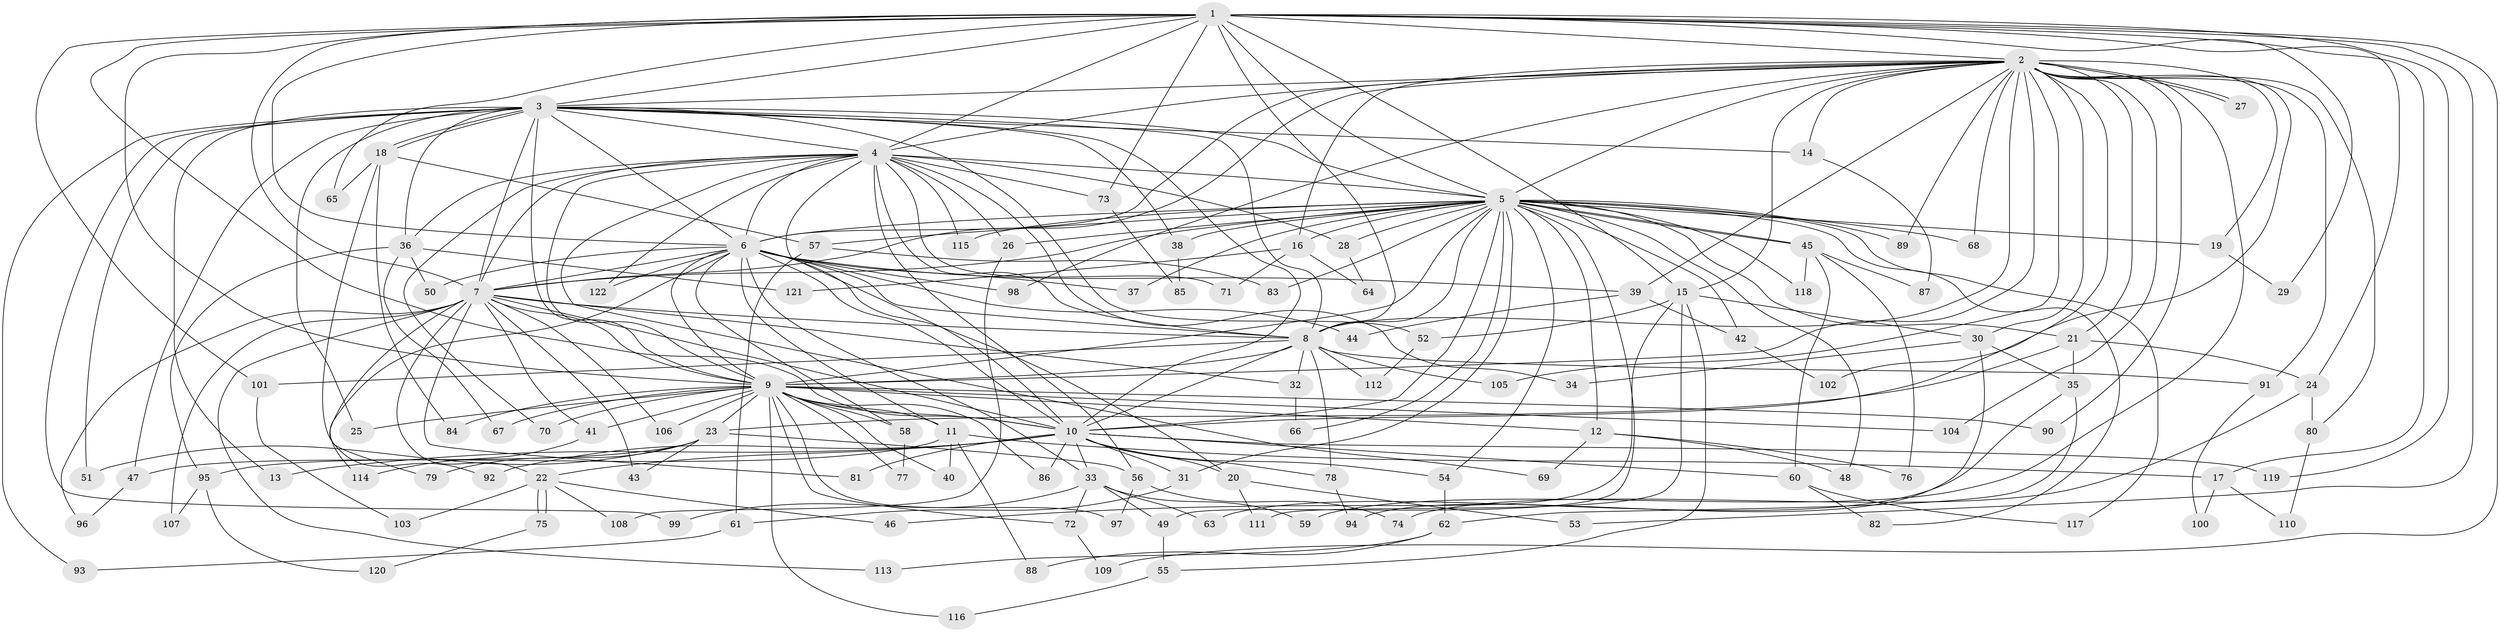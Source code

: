 // coarse degree distribution, {18: 0.010526315789473684, 26: 0.010526315789473684, 21: 0.010526315789473684, 19: 0.042105263157894736, 31: 0.010526315789473684, 15: 0.010526315789473684, 25: 0.010526315789473684, 5: 0.06315789473684211, 2: 0.5157894736842106, 3: 0.14736842105263157, 8: 0.031578947368421054, 4: 0.09473684210526316, 6: 0.042105263157894736}
// Generated by graph-tools (version 1.1) at 2025/51/02/27/25 19:51:45]
// undirected, 122 vertices, 269 edges
graph export_dot {
graph [start="1"]
  node [color=gray90,style=filled];
  1;
  2;
  3;
  4;
  5;
  6;
  7;
  8;
  9;
  10;
  11;
  12;
  13;
  14;
  15;
  16;
  17;
  18;
  19;
  20;
  21;
  22;
  23;
  24;
  25;
  26;
  27;
  28;
  29;
  30;
  31;
  32;
  33;
  34;
  35;
  36;
  37;
  38;
  39;
  40;
  41;
  42;
  43;
  44;
  45;
  46;
  47;
  48;
  49;
  50;
  51;
  52;
  53;
  54;
  55;
  56;
  57;
  58;
  59;
  60;
  61;
  62;
  63;
  64;
  65;
  66;
  67;
  68;
  69;
  70;
  71;
  72;
  73;
  74;
  75;
  76;
  77;
  78;
  79;
  80;
  81;
  82;
  83;
  84;
  85;
  86;
  87;
  88;
  89;
  90;
  91;
  92;
  93;
  94;
  95;
  96;
  97;
  98;
  99;
  100;
  101;
  102;
  103;
  104;
  105;
  106;
  107;
  108;
  109;
  110;
  111;
  112;
  113;
  114;
  115;
  116;
  117;
  118;
  119;
  120;
  121;
  122;
  1 -- 2;
  1 -- 3;
  1 -- 4;
  1 -- 5;
  1 -- 6;
  1 -- 7;
  1 -- 8;
  1 -- 9;
  1 -- 10;
  1 -- 15;
  1 -- 17;
  1 -- 24;
  1 -- 29;
  1 -- 53;
  1 -- 65;
  1 -- 73;
  1 -- 101;
  1 -- 109;
  1 -- 119;
  2 -- 3;
  2 -- 4;
  2 -- 5;
  2 -- 6;
  2 -- 7;
  2 -- 8;
  2 -- 9;
  2 -- 10;
  2 -- 14;
  2 -- 15;
  2 -- 16;
  2 -- 19;
  2 -- 21;
  2 -- 27;
  2 -- 27;
  2 -- 30;
  2 -- 39;
  2 -- 59;
  2 -- 68;
  2 -- 80;
  2 -- 89;
  2 -- 90;
  2 -- 91;
  2 -- 98;
  2 -- 102;
  2 -- 104;
  2 -- 105;
  3 -- 4;
  3 -- 5;
  3 -- 6;
  3 -- 7;
  3 -- 8;
  3 -- 9;
  3 -- 10;
  3 -- 13;
  3 -- 14;
  3 -- 18;
  3 -- 18;
  3 -- 25;
  3 -- 36;
  3 -- 38;
  3 -- 47;
  3 -- 51;
  3 -- 52;
  3 -- 93;
  3 -- 99;
  4 -- 5;
  4 -- 6;
  4 -- 7;
  4 -- 8;
  4 -- 9;
  4 -- 10;
  4 -- 26;
  4 -- 28;
  4 -- 34;
  4 -- 36;
  4 -- 56;
  4 -- 69;
  4 -- 70;
  4 -- 71;
  4 -- 73;
  4 -- 115;
  4 -- 122;
  5 -- 6;
  5 -- 7;
  5 -- 8;
  5 -- 9;
  5 -- 10;
  5 -- 12;
  5 -- 16;
  5 -- 19;
  5 -- 21;
  5 -- 26;
  5 -- 28;
  5 -- 31;
  5 -- 37;
  5 -- 38;
  5 -- 42;
  5 -- 45;
  5 -- 45;
  5 -- 48;
  5 -- 49;
  5 -- 54;
  5 -- 57;
  5 -- 66;
  5 -- 68;
  5 -- 82;
  5 -- 83;
  5 -- 89;
  5 -- 115;
  5 -- 117;
  5 -- 118;
  6 -- 7;
  6 -- 8;
  6 -- 9;
  6 -- 10;
  6 -- 11;
  6 -- 20;
  6 -- 33;
  6 -- 37;
  6 -- 39;
  6 -- 44;
  6 -- 50;
  6 -- 58;
  6 -- 98;
  6 -- 114;
  6 -- 122;
  7 -- 8;
  7 -- 9;
  7 -- 10;
  7 -- 22;
  7 -- 32;
  7 -- 41;
  7 -- 43;
  7 -- 79;
  7 -- 81;
  7 -- 96;
  7 -- 106;
  7 -- 107;
  7 -- 113;
  8 -- 9;
  8 -- 10;
  8 -- 32;
  8 -- 78;
  8 -- 91;
  8 -- 101;
  8 -- 105;
  8 -- 112;
  9 -- 10;
  9 -- 11;
  9 -- 12;
  9 -- 23;
  9 -- 25;
  9 -- 40;
  9 -- 41;
  9 -- 58;
  9 -- 67;
  9 -- 70;
  9 -- 72;
  9 -- 77;
  9 -- 84;
  9 -- 86;
  9 -- 90;
  9 -- 97;
  9 -- 104;
  9 -- 106;
  9 -- 116;
  10 -- 13;
  10 -- 20;
  10 -- 22;
  10 -- 31;
  10 -- 33;
  10 -- 54;
  10 -- 60;
  10 -- 78;
  10 -- 81;
  10 -- 86;
  10 -- 92;
  10 -- 119;
  11 -- 17;
  11 -- 40;
  11 -- 88;
  11 -- 95;
  12 -- 48;
  12 -- 69;
  12 -- 76;
  14 -- 87;
  15 -- 30;
  15 -- 46;
  15 -- 52;
  15 -- 55;
  15 -- 111;
  16 -- 64;
  16 -- 71;
  16 -- 121;
  17 -- 100;
  17 -- 110;
  18 -- 57;
  18 -- 65;
  18 -- 84;
  18 -- 92;
  19 -- 29;
  20 -- 53;
  20 -- 111;
  21 -- 23;
  21 -- 24;
  21 -- 35;
  22 -- 46;
  22 -- 75;
  22 -- 75;
  22 -- 103;
  22 -- 108;
  23 -- 43;
  23 -- 47;
  23 -- 51;
  23 -- 56;
  23 -- 79;
  24 -- 74;
  24 -- 80;
  26 -- 108;
  28 -- 64;
  30 -- 34;
  30 -- 35;
  30 -- 94;
  31 -- 61;
  32 -- 66;
  33 -- 49;
  33 -- 59;
  33 -- 63;
  33 -- 72;
  33 -- 99;
  35 -- 62;
  35 -- 63;
  36 -- 50;
  36 -- 67;
  36 -- 95;
  36 -- 121;
  38 -- 85;
  39 -- 42;
  39 -- 44;
  41 -- 114;
  42 -- 102;
  45 -- 60;
  45 -- 76;
  45 -- 87;
  45 -- 118;
  47 -- 96;
  49 -- 55;
  52 -- 112;
  54 -- 62;
  55 -- 116;
  56 -- 74;
  56 -- 97;
  57 -- 61;
  57 -- 83;
  58 -- 77;
  60 -- 82;
  60 -- 117;
  61 -- 93;
  62 -- 88;
  62 -- 113;
  72 -- 109;
  73 -- 85;
  75 -- 120;
  78 -- 94;
  80 -- 110;
  91 -- 100;
  95 -- 107;
  95 -- 120;
  101 -- 103;
}
